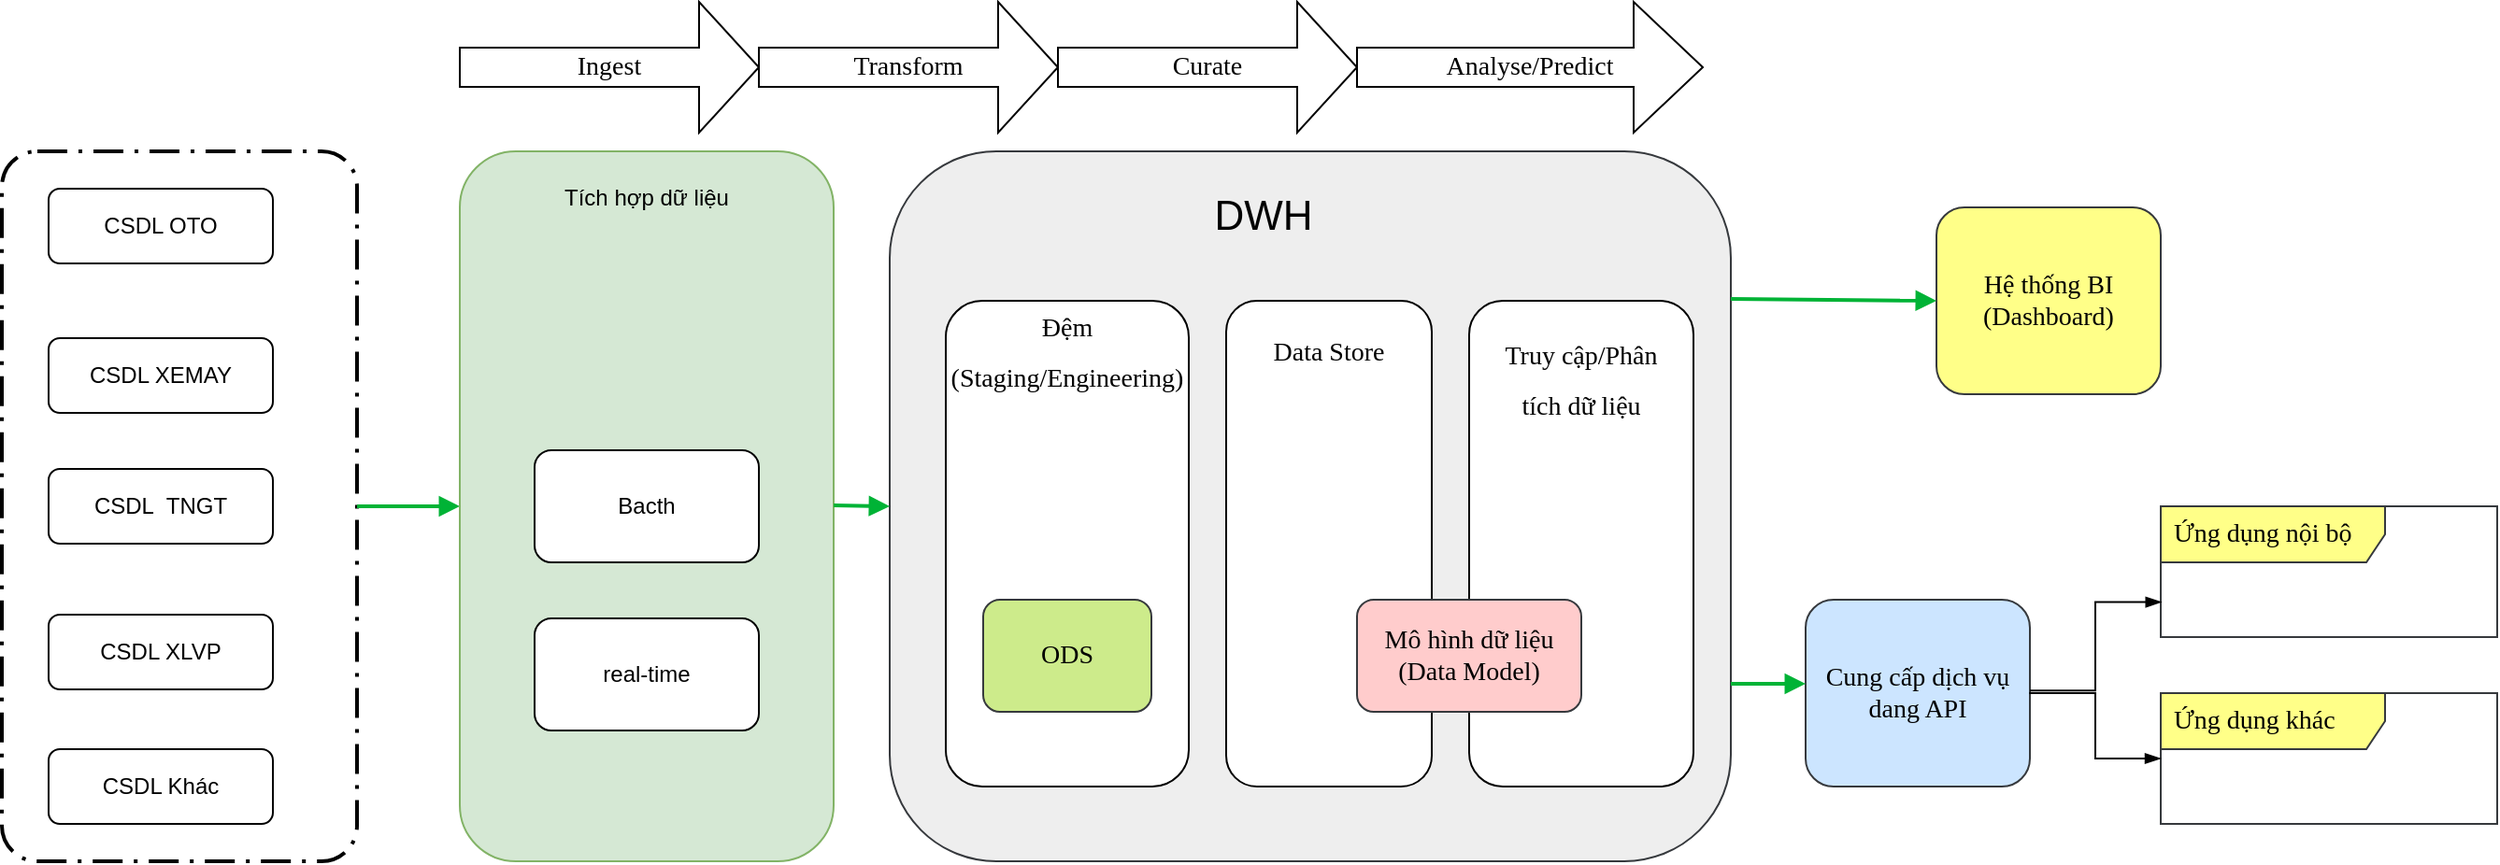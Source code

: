 <mxfile version="18.0.6" type="github" pages="2">
  <diagram id="qjjuinShcneCjo-Glk3s" name="Page-1">
    <mxGraphModel dx="1485" dy="918" grid="1" gridSize="10" guides="1" tooltips="1" connect="1" arrows="1" fold="1" page="1" pageScale="1" pageWidth="850" pageHeight="1100" math="0" shadow="0">
      <root>
        <mxCell id="0" />
        <mxCell id="1" parent="0" />
        <mxCell id="P_YFwy3Fb6IaQ-vOImvf-1" value="CSDL OTO" style="rounded=1;whiteSpace=wrap;html=1;" parent="1" vertex="1">
          <mxGeometry x="75" y="140" width="120" height="40" as="geometry" />
        </mxCell>
        <mxCell id="P_YFwy3Fb6IaQ-vOImvf-2" value="CSDL XEMAY" style="rounded=1;whiteSpace=wrap;html=1;" parent="1" vertex="1">
          <mxGeometry x="75" y="220" width="120" height="40" as="geometry" />
        </mxCell>
        <mxCell id="P_YFwy3Fb6IaQ-vOImvf-3" value="CSDL&amp;nbsp; TNGT" style="rounded=1;whiteSpace=wrap;html=1;" parent="1" vertex="1">
          <mxGeometry x="75" y="290" width="120" height="40" as="geometry" />
        </mxCell>
        <mxCell id="P_YFwy3Fb6IaQ-vOImvf-4" value="CSDL XLVP" style="rounded=1;whiteSpace=wrap;html=1;" parent="1" vertex="1">
          <mxGeometry x="75" y="368" width="120" height="40" as="geometry" />
        </mxCell>
        <mxCell id="P_YFwy3Fb6IaQ-vOImvf-7" value="CSDL Khác" style="rounded=1;whiteSpace=wrap;html=1;" parent="1" vertex="1">
          <mxGeometry x="75" y="440" width="120" height="40" as="geometry" />
        </mxCell>
        <mxCell id="P_YFwy3Fb6IaQ-vOImvf-8" value="" style="points=[[0.25,0,0],[0.5,0,0],[0.75,0,0],[1,0.25,0],[1,0.5,0],[1,0.75,0],[0.75,1,0],[0.5,1,0],[0.25,1,0],[0,0.75,0],[0,0.5,0],[0,0.25,0]];rounded=1;arcSize=10;dashed=1;strokeColor=#000000;fillColor=none;gradientColor=none;dashPattern=8 3 1 3;strokeWidth=2;" parent="1" vertex="1">
          <mxGeometry x="50" y="120" width="190" height="380" as="geometry" />
        </mxCell>
        <mxCell id="P_YFwy3Fb6IaQ-vOImvf-9" value="" style="edgeStyle=none;rounded=0;html=1;jettySize=auto;orthogonalLoop=1;strokeColor=#00B336;strokeWidth=2;fontColor=#000000;jumpStyle=none;endArrow=block;endFill=1;startArrow=none;" parent="1" source="P_YFwy3Fb6IaQ-vOImvf-8" edge="1">
          <mxGeometry width="100" relative="1" as="geometry">
            <mxPoint x="230" y="310" as="sourcePoint" />
            <mxPoint x="295" y="310" as="targetPoint" />
          </mxGeometry>
        </mxCell>
        <mxCell id="P_YFwy3Fb6IaQ-vOImvf-10" value="" style="rounded=1;whiteSpace=wrap;html=1;fillColor=#d5e8d4;strokeColor=#82b366;" parent="1" vertex="1">
          <mxGeometry x="295" y="120" width="200" height="380" as="geometry" />
        </mxCell>
        <mxCell id="P_YFwy3Fb6IaQ-vOImvf-11" value="Tích hợp dữ liệu" style="text;html=1;strokeColor=none;fillColor=none;align=center;verticalAlign=middle;whiteSpace=wrap;rounded=0;" parent="1" vertex="1">
          <mxGeometry x="315" y="130" width="160" height="30" as="geometry" />
        </mxCell>
        <mxCell id="P_YFwy3Fb6IaQ-vOImvf-12" value="Bacth" style="rounded=1;whiteSpace=wrap;html=1;" parent="1" vertex="1">
          <mxGeometry x="335" y="280" width="120" height="60" as="geometry" />
        </mxCell>
        <mxCell id="P_YFwy3Fb6IaQ-vOImvf-13" value="real-time" style="rounded=1;whiteSpace=wrap;html=1;" parent="1" vertex="1">
          <mxGeometry x="335" y="370" width="120" height="60" as="geometry" />
        </mxCell>
        <mxCell id="P_YFwy3Fb6IaQ-vOImvf-14" value="" style="rounded=1;whiteSpace=wrap;html=1;fillColor=#eeeeee;strokeColor=#36393d;" parent="1" vertex="1">
          <mxGeometry x="525" y="120" width="450" height="380" as="geometry" />
        </mxCell>
        <mxCell id="P_YFwy3Fb6IaQ-vOImvf-15" value="&lt;font style=&quot;font-size: 22px&quot;&gt;DWH&lt;/font&gt;" style="text;html=1;strokeColor=none;fillColor=none;align=center;verticalAlign=middle;whiteSpace=wrap;rounded=0;" parent="1" vertex="1">
          <mxGeometry x="545" y="140" width="360" height="30" as="geometry" />
        </mxCell>
        <mxCell id="P_YFwy3Fb6IaQ-vOImvf-16" value="" style="edgeStyle=none;rounded=0;html=1;jettySize=auto;orthogonalLoop=1;strokeColor=#00B336;strokeWidth=2;fontColor=#000000;jumpStyle=none;endArrow=block;endFill=1;startArrow=none;" parent="1" edge="1">
          <mxGeometry width="100" relative="1" as="geometry">
            <mxPoint x="495" y="309.5" as="sourcePoint" />
            <mxPoint x="525" y="310" as="targetPoint" />
          </mxGeometry>
        </mxCell>
        <mxCell id="P_YFwy3Fb6IaQ-vOImvf-17" value="" style="rounded=1;whiteSpace=wrap;html=1;fontSize=22;" parent="1" vertex="1">
          <mxGeometry x="555" y="200" width="130" height="260" as="geometry" />
        </mxCell>
        <mxCell id="P_YFwy3Fb6IaQ-vOImvf-18" value="&lt;font face=&quot;Times New Roman&quot; style=&quot;font-size: 14px&quot;&gt;Đệm (Staging/Engineering)&lt;/font&gt;" style="text;html=1;strokeColor=none;fillColor=none;align=center;verticalAlign=middle;whiteSpace=wrap;rounded=0;fontSize=22;" parent="1" vertex="1">
          <mxGeometry x="555" y="210" width="130" height="30" as="geometry" />
        </mxCell>
        <mxCell id="P_YFwy3Fb6IaQ-vOImvf-19" value="ODS" style="rounded=1;whiteSpace=wrap;html=1;fontFamily=Times New Roman;fontSize=14;fillColor=#cdeb8b;strokeColor=#36393d;" parent="1" vertex="1">
          <mxGeometry x="575" y="360" width="90" height="60" as="geometry" />
        </mxCell>
        <mxCell id="P_YFwy3Fb6IaQ-vOImvf-20" value="" style="rounded=1;whiteSpace=wrap;html=1;fontSize=22;" parent="1" vertex="1">
          <mxGeometry x="705" y="200" width="110" height="260" as="geometry" />
        </mxCell>
        <mxCell id="P_YFwy3Fb6IaQ-vOImvf-21" value="&lt;font face=&quot;Times New Roman&quot;&gt;&lt;span style=&quot;font-size: 14px&quot;&gt;Data Store&lt;/span&gt;&lt;/font&gt;" style="text;html=1;strokeColor=none;fillColor=none;align=center;verticalAlign=middle;whiteSpace=wrap;rounded=0;fontSize=22;" parent="1" vertex="1">
          <mxGeometry x="710" y="210" width="100" height="30" as="geometry" />
        </mxCell>
        <mxCell id="P_YFwy3Fb6IaQ-vOImvf-22" value="" style="rounded=1;whiteSpace=wrap;html=1;fontSize=22;" parent="1" vertex="1">
          <mxGeometry x="835" y="200" width="120" height="260" as="geometry" />
        </mxCell>
        <mxCell id="P_YFwy3Fb6IaQ-vOImvf-23" value="&lt;font face=&quot;Times New Roman&quot;&gt;&lt;span style=&quot;font-size: 14px&quot;&gt;Truy cập/Phân tích dữ liệu&lt;/span&gt;&lt;/font&gt;" style="text;html=1;strokeColor=none;fillColor=none;align=center;verticalAlign=middle;whiteSpace=wrap;rounded=0;fontSize=22;" parent="1" vertex="1">
          <mxGeometry x="845" y="210" width="100" height="60" as="geometry" />
        </mxCell>
        <mxCell id="P_YFwy3Fb6IaQ-vOImvf-24" value="Mô hình dữ liệu (Data Model)" style="rounded=1;whiteSpace=wrap;html=1;fontFamily=Times New Roman;fontSize=14;fillColor=#ffcccc;strokeColor=#36393d;" parent="1" vertex="1">
          <mxGeometry x="775" y="360" width="120" height="60" as="geometry" />
        </mxCell>
        <mxCell id="P_YFwy3Fb6IaQ-vOImvf-25" value="Hệ thống BI (Dashboard)" style="rounded=1;whiteSpace=wrap;html=1;fontFamily=Times New Roman;fontSize=14;fillColor=#ffff88;strokeColor=#36393d;" parent="1" vertex="1">
          <mxGeometry x="1085" y="150" width="120" height="100" as="geometry" />
        </mxCell>
        <mxCell id="P_YFwy3Fb6IaQ-vOImvf-26" value="" style="edgeStyle=none;rounded=0;html=1;jettySize=auto;orthogonalLoop=1;strokeColor=#00B336;strokeWidth=2;fontColor=#000000;jumpStyle=none;endArrow=block;endFill=1;startArrow=none;entryX=0;entryY=0.5;entryDx=0;entryDy=0;" parent="1" target="P_YFwy3Fb6IaQ-vOImvf-25" edge="1">
          <mxGeometry width="100" relative="1" as="geometry">
            <mxPoint x="975" y="199" as="sourcePoint" />
            <mxPoint x="1005" y="199.5" as="targetPoint" />
          </mxGeometry>
        </mxCell>
        <mxCell id="P_YFwy3Fb6IaQ-vOImvf-27" value="Cung cấp dịch vụ dang API" style="rounded=1;whiteSpace=wrap;html=1;fontFamily=Times New Roman;fontSize=14;fillColor=#cce5ff;strokeColor=#36393d;" parent="1" vertex="1">
          <mxGeometry x="1015" y="360" width="120" height="100" as="geometry" />
        </mxCell>
        <mxCell id="P_YFwy3Fb6IaQ-vOImvf-28" value="Ứng dụng nội bộ" style="shape=umlFrame;whiteSpace=wrap;html=1;width=120;height=30;boundedLbl=1;verticalAlign=middle;align=left;spacingLeft=5;fontFamily=Times New Roman;fontSize=14;fillColor=#ffff88;strokeColor=#36393d;" parent="1" vertex="1">
          <mxGeometry x="1205" y="310" width="180" height="70" as="geometry" />
        </mxCell>
        <mxCell id="P_YFwy3Fb6IaQ-vOImvf-29" value="Ứng dụng khác" style="shape=umlFrame;whiteSpace=wrap;html=1;width=120;height=30;boundedLbl=1;verticalAlign=middle;align=left;spacingLeft=5;fontFamily=Times New Roman;fontSize=14;fillColor=#ffff88;strokeColor=#36393d;" parent="1" vertex="1">
          <mxGeometry x="1205" y="410" width="180" height="70" as="geometry" />
        </mxCell>
        <mxCell id="P_YFwy3Fb6IaQ-vOImvf-30" value="" style="edgeStyle=none;rounded=0;html=1;jettySize=auto;orthogonalLoop=1;strokeColor=#00B336;strokeWidth=2;fontColor=#000000;jumpStyle=none;endArrow=block;endFill=1;startArrow=none;exitX=1;exitY=0.75;exitDx=0;exitDy=0;" parent="1" source="P_YFwy3Fb6IaQ-vOImvf-14" edge="1">
          <mxGeometry width="100" relative="1" as="geometry">
            <mxPoint x="985" y="410" as="sourcePoint" />
            <mxPoint x="1015" y="405" as="targetPoint" />
          </mxGeometry>
        </mxCell>
        <mxCell id="P_YFwy3Fb6IaQ-vOImvf-31" value="" style="edgeStyle=elbowEdgeStyle;fontSize=12;html=1;endArrow=blockThin;endFill=1;rounded=0;fontFamily=Times New Roman;entryX=0.002;entryY=0.733;entryDx=0;entryDy=0;entryPerimeter=0;" parent="1" edge="1">
          <mxGeometry width="160" relative="1" as="geometry">
            <mxPoint x="1135" y="408.57" as="sourcePoint" />
            <mxPoint x="1205.36" y="361.31" as="targetPoint" />
          </mxGeometry>
        </mxCell>
        <mxCell id="P_YFwy3Fb6IaQ-vOImvf-32" value="" style="edgeStyle=elbowEdgeStyle;fontSize=12;html=1;endArrow=blockThin;endFill=1;rounded=0;fontFamily=Times New Roman;" parent="1" target="P_YFwy3Fb6IaQ-vOImvf-29" edge="1">
          <mxGeometry width="160" relative="1" as="geometry">
            <mxPoint x="1134.64" y="410.0" as="sourcePoint" />
            <mxPoint x="1205.0" y="362.74" as="targetPoint" />
          </mxGeometry>
        </mxCell>
        <mxCell id="P_YFwy3Fb6IaQ-vOImvf-33" value="Ingest" style="shape=singleArrow;whiteSpace=wrap;html=1;fontFamily=Times New Roman;fontSize=14;" parent="1" vertex="1">
          <mxGeometry x="295" y="40" width="160" height="70" as="geometry" />
        </mxCell>
        <mxCell id="P_YFwy3Fb6IaQ-vOImvf-34" value="Transform" style="shape=singleArrow;whiteSpace=wrap;html=1;fontFamily=Times New Roman;fontSize=14;" parent="1" vertex="1">
          <mxGeometry x="455" y="40" width="160" height="70" as="geometry" />
        </mxCell>
        <mxCell id="P_YFwy3Fb6IaQ-vOImvf-35" value="Curate" style="shape=singleArrow;whiteSpace=wrap;html=1;fontFamily=Times New Roman;fontSize=14;" parent="1" vertex="1">
          <mxGeometry x="615" y="40" width="160" height="70" as="geometry" />
        </mxCell>
        <mxCell id="P_YFwy3Fb6IaQ-vOImvf-36" value="Analyse/Predict" style="shape=singleArrow;whiteSpace=wrap;html=1;fontFamily=Times New Roman;fontSize=14;" parent="1" vertex="1">
          <mxGeometry x="775" y="40" width="185" height="70" as="geometry" />
        </mxCell>
      </root>
    </mxGraphModel>
  </diagram>
  <diagram id="hsuI8P_Cof00m_pI3Lae" name="Page-2">
    <mxGraphModel dx="965" dy="597" grid="1" gridSize="10" guides="1" tooltips="1" connect="1" arrows="1" fold="1" page="1" pageScale="1" pageWidth="850" pageHeight="1100" math="0" shadow="0">
      <root>
        <mxCell id="0" />
        <mxCell id="1" parent="0" />
        <mxCell id="tDx7kImLb8eP4iuvQLXm-9" value="" style="edgeStyle=none;rounded=0;html=1;jettySize=auto;orthogonalLoop=1;strokeColor=#00B336;strokeWidth=2;fontColor=#000000;jumpStyle=none;endArrow=block;endFill=1;startArrow=none;" parent="1" edge="1">
          <mxGeometry width="100" relative="1" as="geometry">
            <mxPoint x="240" y="310" as="sourcePoint" />
            <mxPoint x="295" y="310" as="targetPoint" />
          </mxGeometry>
        </mxCell>
        <mxCell id="tDx7kImLb8eP4iuvQLXm-14" value="" style="rounded=1;whiteSpace=wrap;html=1;fillColor=#eeeeee;strokeColor=#36393d;" parent="1" vertex="1">
          <mxGeometry x="295" y="120" width="450" height="380" as="geometry" />
        </mxCell>
        <mxCell id="tDx7kImLb8eP4iuvQLXm-15" value="&lt;font style=&quot;font-size: 22px&quot;&gt;DWH&lt;/font&gt;" style="text;html=1;strokeColor=none;fillColor=none;align=center;verticalAlign=middle;whiteSpace=wrap;rounded=0;" parent="1" vertex="1">
          <mxGeometry x="315" y="140" width="360" height="30" as="geometry" />
        </mxCell>
        <mxCell id="tDx7kImLb8eP4iuvQLXm-17" value="" style="rounded=1;whiteSpace=wrap;html=1;fontSize=22;" parent="1" vertex="1">
          <mxGeometry x="325" y="200" width="135" height="260" as="geometry" />
        </mxCell>
        <mxCell id="tDx7kImLb8eP4iuvQLXm-18" value="&lt;font face=&quot;Times New Roman&quot; style=&quot;font-size: 14px&quot;&gt;Đệm (Staging/Engineering)&lt;/font&gt;" style="text;html=1;strokeColor=none;fillColor=none;align=center;verticalAlign=middle;whiteSpace=wrap;rounded=0;fontSize=22;" parent="1" vertex="1">
          <mxGeometry x="325" y="210" width="130" height="30" as="geometry" />
        </mxCell>
        <mxCell id="tDx7kImLb8eP4iuvQLXm-19" value="ODS" style="rounded=1;whiteSpace=wrap;html=1;fontFamily=Times New Roman;fontSize=14;fillColor=#cdeb8b;strokeColor=#36393d;" parent="1" vertex="1">
          <mxGeometry x="345" y="380" width="90" height="60" as="geometry" />
        </mxCell>
        <mxCell id="tDx7kImLb8eP4iuvQLXm-20" value="" style="rounded=1;whiteSpace=wrap;html=1;fontSize=22;" parent="1" vertex="1">
          <mxGeometry x="470" y="200" width="130" height="260" as="geometry" />
        </mxCell>
        <mxCell id="tDx7kImLb8eP4iuvQLXm-21" value="&lt;font face=&quot;Times New Roman&quot;&gt;&lt;span style=&quot;font-size: 14px&quot;&gt;Data Store&lt;/span&gt;&lt;/font&gt;" style="text;html=1;strokeColor=none;fillColor=none;align=center;verticalAlign=middle;whiteSpace=wrap;rounded=0;fontSize=22;" parent="1" vertex="1">
          <mxGeometry x="480" y="210" width="100" height="30" as="geometry" />
        </mxCell>
        <mxCell id="tDx7kImLb8eP4iuvQLXm-22" value="" style="rounded=1;whiteSpace=wrap;html=1;fontSize=22;" parent="1" vertex="1">
          <mxGeometry x="610" y="200" width="130" height="260" as="geometry" />
        </mxCell>
        <mxCell id="tDx7kImLb8eP4iuvQLXm-23" value="&lt;font face=&quot;Times New Roman&quot;&gt;&lt;span style=&quot;font-size: 14px&quot;&gt;Truy cập/Phân tích dữ liệu&lt;/span&gt;&lt;/font&gt;" style="text;html=1;strokeColor=none;fillColor=none;align=center;verticalAlign=middle;whiteSpace=wrap;rounded=0;fontSize=22;" parent="1" vertex="1">
          <mxGeometry x="625" y="210" width="100" height="60" as="geometry" />
        </mxCell>
        <mxCell id="tDx7kImLb8eP4iuvQLXm-37" value="Staging area" style="rounded=1;whiteSpace=wrap;html=1;fillColor=#f5f5f5;gradientColor=#b3b3b3;strokeColor=#666666;" parent="1" vertex="1">
          <mxGeometry x="333" y="270" width="120" height="60" as="geometry" />
        </mxCell>
        <mxCell id="tDx7kImLb8eP4iuvQLXm-38" value="ETL" style="html=1;verticalAlign=bottom;labelBackgroundColor=none;endArrow=block;endFill=1;rounded=0;" parent="1" target="tDx7kImLb8eP4iuvQLXm-19" edge="1">
          <mxGeometry width="160" relative="1" as="geometry">
            <mxPoint x="390" y="330" as="sourcePoint" />
            <mxPoint x="400" y="360" as="targetPoint" />
          </mxGeometry>
        </mxCell>
        <mxCell id="tDx7kImLb8eP4iuvQLXm-42" value="ETL" style="html=1;verticalAlign=bottom;labelBackgroundColor=none;endArrow=block;endFill=1;rounded=0;exitX=1;exitY=0.5;exitDx=0;exitDy=0;entryX=0.5;entryY=1;entryDx=0;entryDy=0;" parent="1" source="tDx7kImLb8eP4iuvQLXm-19" target="tDx7kImLb8eP4iuvQLXm-43" edge="1">
          <mxGeometry width="160" relative="1" as="geometry">
            <mxPoint x="400" y="340" as="sourcePoint" />
            <mxPoint x="400" y="390" as="targetPoint" />
          </mxGeometry>
        </mxCell>
        <mxCell id="tDx7kImLb8eP4iuvQLXm-43" value="Data store" style="rounded=1;whiteSpace=wrap;html=1;fillColor=#f5f5f5;gradientColor=#b3b3b3;strokeColor=#666666;" parent="1" vertex="1">
          <mxGeometry x="490" y="270" width="80" height="120" as="geometry" />
        </mxCell>
        <mxCell id="tDx7kImLb8eP4iuvQLXm-46" value="ETL" style="html=1;verticalAlign=bottom;labelBackgroundColor=none;endArrow=block;endFill=1;rounded=0;" parent="1" edge="1">
          <mxGeometry width="160" relative="1" as="geometry">
            <mxPoint x="450" y="300" as="sourcePoint" />
            <mxPoint x="490" y="300" as="targetPoint" />
          </mxGeometry>
        </mxCell>
        <mxCell id="tDx7kImLb8eP4iuvQLXm-47" value="Data mart" style="rounded=0;whiteSpace=wrap;html=1;" parent="1" vertex="1">
          <mxGeometry x="625" y="290" width="100" height="50" as="geometry" />
        </mxCell>
        <mxCell id="tDx7kImLb8eP4iuvQLXm-48" value="Data mart" style="rounded=0;whiteSpace=wrap;html=1;" parent="1" vertex="1">
          <mxGeometry x="625" y="350" width="100" height="50" as="geometry" />
        </mxCell>
        <mxCell id="tDx7kImLb8eP4iuvQLXm-49" value="ETL" style="html=1;verticalAlign=bottom;labelBackgroundColor=none;endArrow=block;endFill=1;rounded=0;entryX=0;entryY=0.5;entryDx=0;entryDy=0;" parent="1" target="tDx7kImLb8eP4iuvQLXm-47" edge="1">
          <mxGeometry width="160" relative="1" as="geometry">
            <mxPoint x="570" y="315" as="sourcePoint" />
            <mxPoint x="610" y="319.41" as="targetPoint" />
          </mxGeometry>
        </mxCell>
        <mxCell id="tDx7kImLb8eP4iuvQLXm-51" value="ETL" style="html=1;verticalAlign=bottom;labelBackgroundColor=none;endArrow=block;endFill=1;rounded=0;entryX=0;entryY=0.5;entryDx=0;entryDy=0;" parent="1" edge="1">
          <mxGeometry width="160" relative="1" as="geometry">
            <mxPoint x="570" y="375" as="sourcePoint" />
            <mxPoint x="615" y="375" as="targetPoint" />
          </mxGeometry>
        </mxCell>
        <mxCell id="tDx7kImLb8eP4iuvQLXm-52" value="" style="html=1;verticalAlign=bottom;labelBackgroundColor=none;endArrow=block;endFill=1;rounded=0;exitX=1;exitY=0.75;exitDx=0;exitDy=0;" parent="1" edge="1" source="tDx7kImLb8eP4iuvQLXm-19">
          <mxGeometry width="160" relative="1" as="geometry">
            <mxPoint x="440.67" y="428.7" as="sourcePoint" />
            <mxPoint x="800" y="425" as="targetPoint" />
          </mxGeometry>
        </mxCell>
        <mxCell id="tDx7kImLb8eP4iuvQLXm-53" value="" style="html=1;verticalAlign=bottom;labelBackgroundColor=none;endArrow=block;endFill=1;rounded=0;" parent="1" edge="1">
          <mxGeometry width="160" relative="1" as="geometry">
            <mxPoint x="725" y="314.5" as="sourcePoint" />
            <mxPoint x="800" y="315" as="targetPoint" />
          </mxGeometry>
        </mxCell>
        <mxCell id="tDx7kImLb8eP4iuvQLXm-54" value="" style="html=1;verticalAlign=bottom;labelBackgroundColor=none;endArrow=block;endFill=1;rounded=0;" parent="1" edge="1">
          <mxGeometry width="160" relative="1" as="geometry">
            <mxPoint x="725" y="374.5" as="sourcePoint" />
            <mxPoint x="800" y="375" as="targetPoint" />
          </mxGeometry>
        </mxCell>
        <mxCell id="tDx7kImLb8eP4iuvQLXm-55" value="" style="html=1;verticalAlign=bottom;labelBackgroundColor=none;endArrow=block;endFill=1;rounded=0;" parent="1" edge="1">
          <mxGeometry width="160" relative="1" as="geometry">
            <mxPoint x="570" y="280" as="sourcePoint" />
            <mxPoint x="800" y="280" as="targetPoint" />
          </mxGeometry>
        </mxCell>
        <mxCell id="h6J_M5biAuTPepd5H9eG-7" value="CSDL OTO" style="rounded=1;whiteSpace=wrap;html=1;" vertex="1" parent="1">
          <mxGeometry x="85" y="150" width="120" height="40" as="geometry" />
        </mxCell>
        <mxCell id="h6J_M5biAuTPepd5H9eG-8" value="CSDL XEMAY" style="rounded=1;whiteSpace=wrap;html=1;" vertex="1" parent="1">
          <mxGeometry x="85" y="230" width="120" height="40" as="geometry" />
        </mxCell>
        <mxCell id="h6J_M5biAuTPepd5H9eG-9" value="CSDL&amp;nbsp; TNGT" style="rounded=1;whiteSpace=wrap;html=1;" vertex="1" parent="1">
          <mxGeometry x="85" y="300" width="120" height="40" as="geometry" />
        </mxCell>
        <mxCell id="h6J_M5biAuTPepd5H9eG-10" value="CSDL XLVP" style="rounded=1;whiteSpace=wrap;html=1;" vertex="1" parent="1">
          <mxGeometry x="85" y="378" width="120" height="40" as="geometry" />
        </mxCell>
        <mxCell id="h6J_M5biAuTPepd5H9eG-11" value="CSDL Khác" style="rounded=1;whiteSpace=wrap;html=1;" vertex="1" parent="1">
          <mxGeometry x="85" y="450" width="120" height="40" as="geometry" />
        </mxCell>
        <mxCell id="h6J_M5biAuTPepd5H9eG-12" value="" style="points=[[0.25,0,0],[0.5,0,0],[0.75,0,0],[1,0.25,0],[1,0.5,0],[1,0.75,0],[0.75,1,0],[0.5,1,0],[0.25,1,0],[0,0.75,0],[0,0.5,0],[0,0.25,0]];rounded=1;arcSize=10;dashed=1;strokeColor=#000000;fillColor=none;gradientColor=none;dashPattern=8 3 1 3;strokeWidth=2;" vertex="1" parent="1">
          <mxGeometry x="50" y="120" width="190" height="380" as="geometry" />
        </mxCell>
      </root>
    </mxGraphModel>
  </diagram>
</mxfile>
